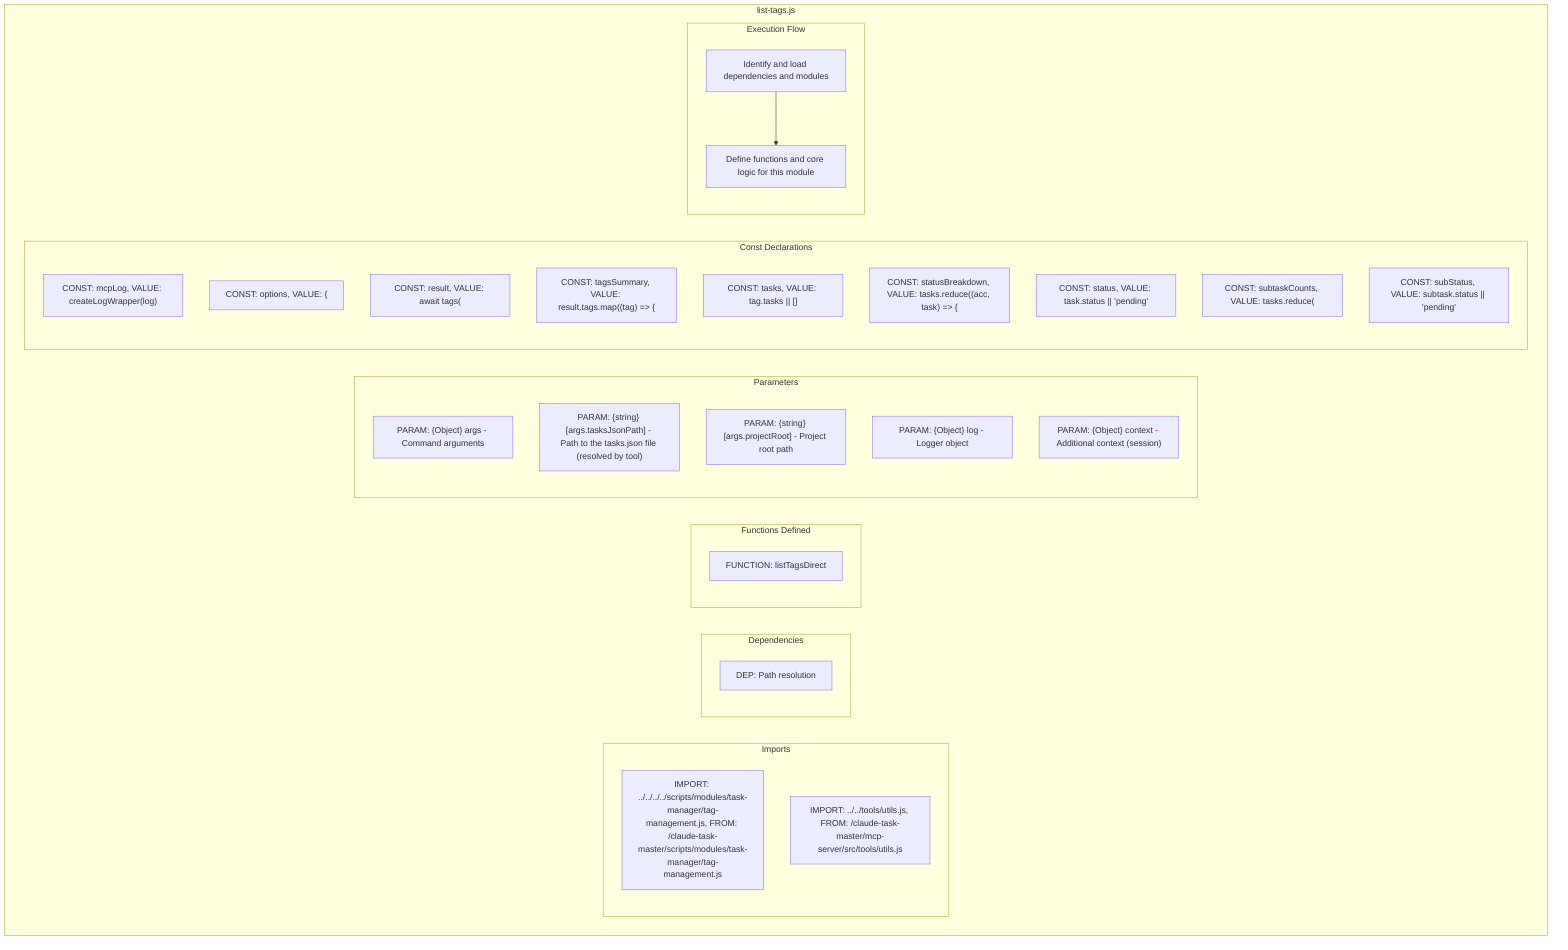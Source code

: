 flowchart TB
    subgraph Imports["Imports"]
        I1["IMPORT: ../../../../scripts/modules/task-manager/tag-management.js, FROM: /claude-task-master/scripts/modules/task-manager/tag-management.js"]
        I2["IMPORT: ../../tools/utils.js, FROM: /claude-task-master/mcp-server/src/tools/utils.js"]
    end
    subgraph Dependencies["Dependencies"]
        D1["DEP: Path resolution"]
    end
    subgraph FunctionsDefined["Functions Defined"]
        FU1["FUNCTION: listTagsDirect"]
    end
    subgraph Parameters["Parameters"]
        P1["PARAM: {Object} args - Command arguments"]
        P2["PARAM: {string} [args.tasksJsonPath] - Path to the tasks.json file (resolved by tool)"]
        P3["PARAM: {string} [args.projectRoot] - Project root path"]
        P4["PARAM: {Object} log - Logger object"]
        P5["PARAM: {Object} context - Additional context (session)"]
    end
    subgraph Constants["Const Declarations"]
        C1["CONST: mcpLog, VALUE: createLogWrapper(log)"]
        C2["CONST: options, VALUE: {"]
        C3["CONST: result, VALUE: await tags("]
        C4["CONST: tagsSummary, VALUE: result.tags.map((tag) => {"]
        C5["CONST: tasks, VALUE: tag.tasks || []"]
        C6["CONST: statusBreakdown, VALUE: tasks.reduce((acc, task) => {"]
        C7["CONST: status, VALUE: task.status || 'pending'"]
        C8["CONST: subtaskCounts, VALUE: tasks.reduce("]
        C9["CONST: subStatus, VALUE: subtask.status || 'pending'"]
    end
    subgraph ExecutionFlow["Execution Flow"]
        FL1["Identify and load dependencies and modules"]
        FL2["Define functions and core logic for this module"]
    end
    subgraph FileName["list-tags.js"]
        Imports
        Dependencies
        FunctionsDefined
        Parameters
        Constants
        ExecutionFlow
    end
    FL1 --> FL2